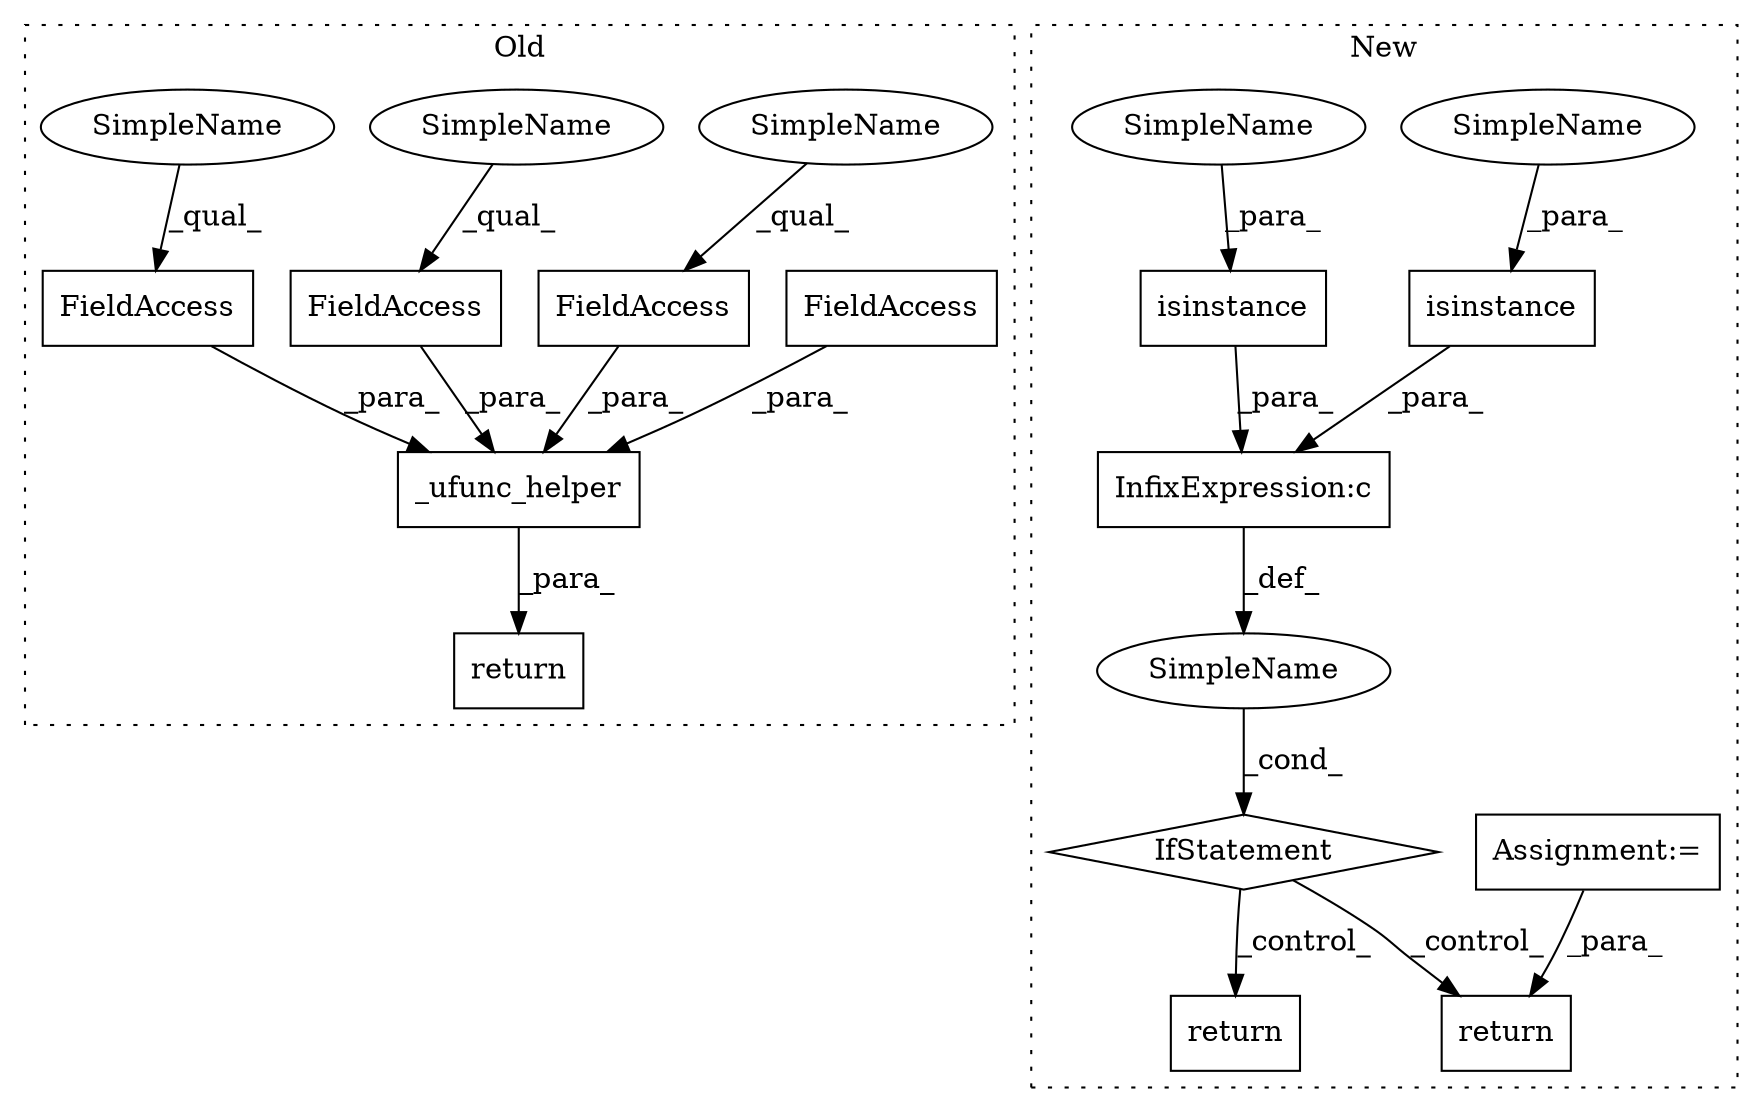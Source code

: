 digraph G {
subgraph cluster0 {
1 [label="_ufunc_helper" a="32" s="9838,9948" l="14,1" shape="box"];
3 [label="FieldAccess" a="22" s="9892" l="25" shape="box"];
4 [label="FieldAccess" a="22" s="9858" l="18" shape="box"];
5 [label="FieldAccess" a="22" s="9877" l="14" shape="box"];
7 [label="return" a="41" s="9831" l="7" shape="box"];
14 [label="FieldAccess" a="22" s="9918" l="26" shape="box"];
17 [label="SimpleName" a="42" s="9918" l="9" shape="ellipse"];
18 [label="SimpleName" a="42" s="9858" l="9" shape="ellipse"];
19 [label="SimpleName" a="42" s="9892" l="9" shape="ellipse"];
label = "Old";
style="dotted";
}
subgraph cluster1 {
2 [label="return" a="41" s="9948" l="7" shape="box"];
6 [label="Assignment:=" a="7" s="9811" l="13" shape="box"];
8 [label="SimpleName" a="42" s="" l="" shape="ellipse"];
9 [label="return" a="41" s="9904" l="7" shape="box"];
10 [label="isinstance" a="32" s="9866,9893" l="11,1" shape="box"];
11 [label="isinstance" a="32" s="9834,9861" l="11,1" shape="box"];
12 [label="IfStatement" a="25" s="9830,9894" l="4,2" shape="diamond"];
13 [label="InfixExpression:c" a="27" s="9862" l="4" shape="box"];
15 [label="SimpleName" a="42" s="9880" l="13" shape="ellipse"];
16 [label="SimpleName" a="42" s="9848" l="13" shape="ellipse"];
label = "New";
style="dotted";
}
1 -> 7 [label="_para_"];
3 -> 1 [label="_para_"];
4 -> 1 [label="_para_"];
5 -> 1 [label="_para_"];
6 -> 2 [label="_para_"];
8 -> 12 [label="_cond_"];
10 -> 13 [label="_para_"];
11 -> 13 [label="_para_"];
12 -> 2 [label="_control_"];
12 -> 9 [label="_control_"];
13 -> 8 [label="_def_"];
14 -> 1 [label="_para_"];
15 -> 10 [label="_para_"];
16 -> 11 [label="_para_"];
17 -> 14 [label="_qual_"];
18 -> 4 [label="_qual_"];
19 -> 3 [label="_qual_"];
}